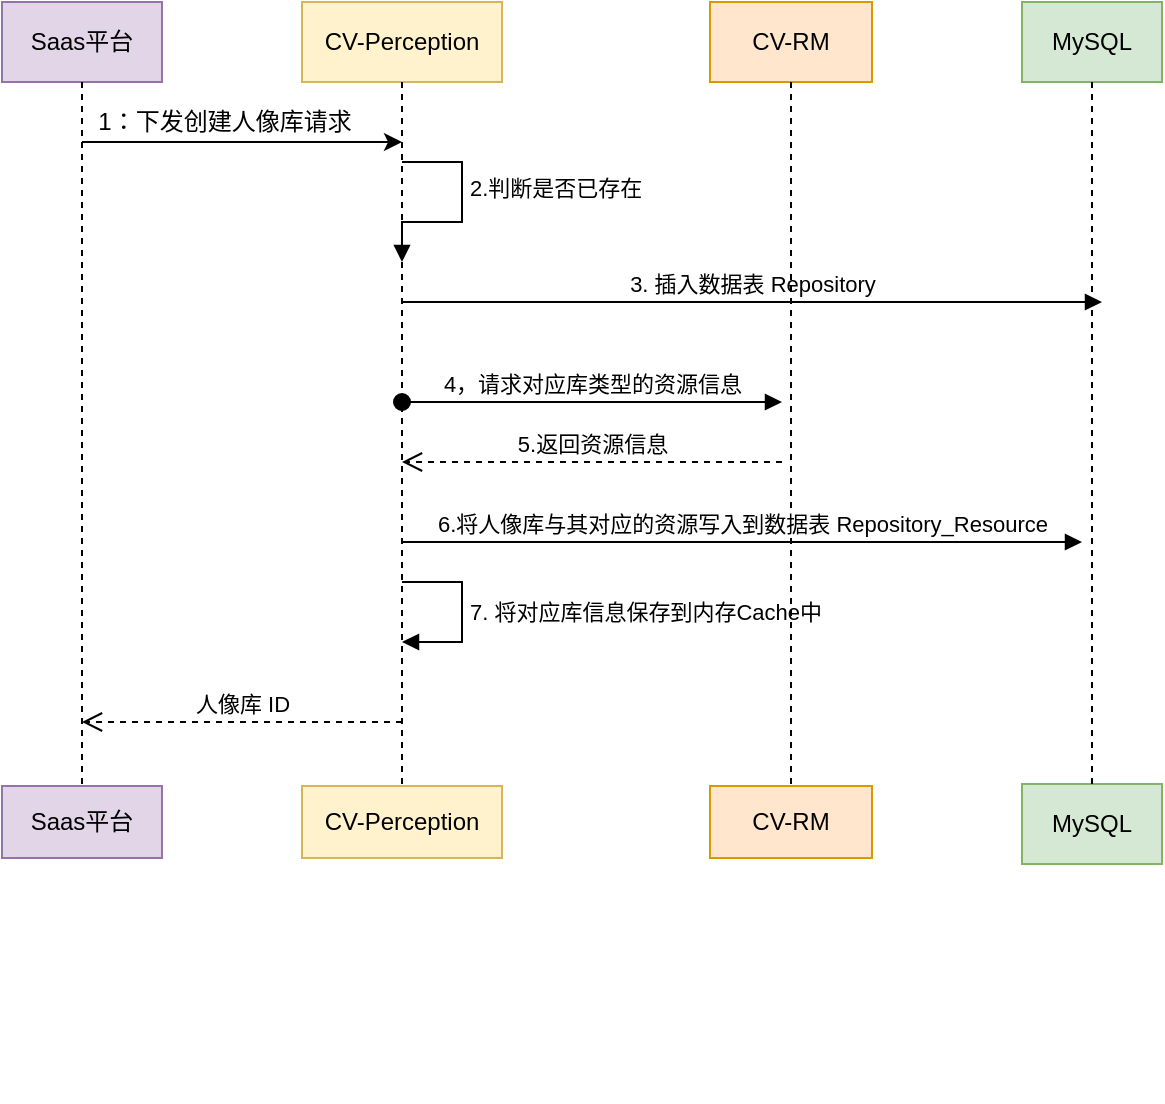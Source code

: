 <mxfile version="24.7.8">
  <diagram name="第 1 页" id="7Om6o-WO4HEuYXvUx-Oh">
    <mxGraphModel dx="1147" dy="730" grid="1" gridSize="10" guides="1" tooltips="1" connect="1" arrows="1" fold="1" page="1" pageScale="1" pageWidth="827" pageHeight="1169" math="0" shadow="0">
      <root>
        <mxCell id="0" />
        <mxCell id="1" parent="0" />
        <mxCell id="aWvWVetxjmr20OH63ybd-25" value="" style="group" parent="1" vertex="1" connectable="0">
          <mxGeometry x="60" y="70" width="210" height="550" as="geometry" />
        </mxCell>
        <mxCell id="aWvWVetxjmr20OH63ybd-26" value="Saas平台" style="rounded=0;whiteSpace=wrap;html=1;fillColor=#e1d5e7;strokeColor=#9673a6;" parent="aWvWVetxjmr20OH63ybd-25" vertex="1">
          <mxGeometry width="80" height="40" as="geometry" />
        </mxCell>
        <mxCell id="aWvWVetxjmr20OH63ybd-27" value="" style="endArrow=classic;html=1;rounded=0;" parent="aWvWVetxjmr20OH63ybd-25" edge="1">
          <mxGeometry width="50" height="50" relative="1" as="geometry">
            <mxPoint x="40" y="70" as="sourcePoint" />
            <mxPoint x="200" y="70" as="targetPoint" />
            <Array as="points" />
          </mxGeometry>
        </mxCell>
        <mxCell id="aWvWVetxjmr20OH63ybd-28" value="&lt;font style=&quot;font-size: 12px;&quot;&gt;1：下发创建人像库请求&lt;/font&gt;" style="edgeLabel;html=1;align=center;verticalAlign=middle;resizable=0;points=[];" parent="aWvWVetxjmr20OH63ybd-27" vertex="1" connectable="0">
          <mxGeometry x="-0.12" y="-4" relative="1" as="geometry">
            <mxPoint y="-14" as="offset" />
          </mxGeometry>
        </mxCell>
        <mxCell id="aWvWVetxjmr20OH63ybd-71" value="人像库 ID" style="html=1;verticalAlign=bottom;endArrow=open;dashed=1;endSize=8;curved=0;rounded=0;" parent="aWvWVetxjmr20OH63ybd-25" edge="1">
          <mxGeometry relative="1" as="geometry">
            <mxPoint x="200" y="360" as="sourcePoint" />
            <mxPoint x="40" y="360" as="targetPoint" />
          </mxGeometry>
        </mxCell>
        <mxCell id="aWvWVetxjmr20OH63ybd-52" value="Saas平台" style="rounded=0;whiteSpace=wrap;html=1;fillColor=#e1d5e7;strokeColor=#9673a6;" parent="aWvWVetxjmr20OH63ybd-25" vertex="1">
          <mxGeometry y="392" width="80" height="36" as="geometry" />
        </mxCell>
        <mxCell id="aWvWVetxjmr20OH63ybd-53" style="edgeStyle=orthogonalEdgeStyle;rounded=0;orthogonalLoop=1;jettySize=auto;html=1;entryX=0.5;entryY=0;entryDx=0;entryDy=0;endArrow=none;endFill=0;dashed=1;exitX=0.5;exitY=1;exitDx=0;exitDy=0;" parent="aWvWVetxjmr20OH63ybd-25" target="aWvWVetxjmr20OH63ybd-52" edge="1" source="aWvWVetxjmr20OH63ybd-26">
          <mxGeometry relative="1" as="geometry">
            <mxPoint y="40" as="sourcePoint" />
          </mxGeometry>
        </mxCell>
        <mxCell id="aWvWVetxjmr20OH63ybd-29" value="" style="group" parent="1" vertex="1" connectable="0">
          <mxGeometry x="414" y="70" width="81" height="550" as="geometry" />
        </mxCell>
        <mxCell id="aWvWVetxjmr20OH63ybd-30" value="CV-RM" style="rounded=0;whiteSpace=wrap;html=1;fillColor=#ffe6cc;strokeColor=#d79b00;" parent="aWvWVetxjmr20OH63ybd-29" vertex="1">
          <mxGeometry width="81" height="40" as="geometry" />
        </mxCell>
        <mxCell id="aWvWVetxjmr20OH63ybd-33" value="" style="group" parent="1" vertex="1" connectable="0">
          <mxGeometry x="570" y="70" width="70" height="550" as="geometry" />
        </mxCell>
        <mxCell id="aWvWVetxjmr20OH63ybd-34" value="MySQL" style="rounded=0;whiteSpace=wrap;html=1;fillColor=#d5e8d4;strokeColor=#82b366;" parent="aWvWVetxjmr20OH63ybd-33" vertex="1">
          <mxGeometry width="70" height="40" as="geometry" />
        </mxCell>
        <mxCell id="aWvWVetxjmr20OH63ybd-39" value="" style="group" parent="1" vertex="1" connectable="0">
          <mxGeometry x="210" y="70" width="100" height="550" as="geometry" />
        </mxCell>
        <mxCell id="aWvWVetxjmr20OH63ybd-40" value="CV-Perception" style="rounded=0;whiteSpace=wrap;html=1;fillColor=#fff2cc;strokeColor=#d6b656;" parent="aWvWVetxjmr20OH63ybd-39" vertex="1">
          <mxGeometry width="100" height="40" as="geometry" />
        </mxCell>
        <mxCell id="aWvWVetxjmr20OH63ybd-41" value="2.判断是否已存在" style="html=1;align=left;spacingLeft=2;endArrow=block;rounded=0;edgeStyle=orthogonalEdgeStyle;curved=0;rounded=0;" parent="aWvWVetxjmr20OH63ybd-39" edge="1">
          <mxGeometry x="-0.231" relative="1" as="geometry">
            <mxPoint x="50" y="80" as="sourcePoint" />
            <Array as="points">
              <mxPoint x="80" y="80" />
              <mxPoint x="80" y="110" />
              <mxPoint x="50" y="110" />
            </Array>
            <mxPoint x="50" y="130" as="targetPoint" />
            <mxPoint as="offset" />
          </mxGeometry>
        </mxCell>
        <mxCell id="aWvWVetxjmr20OH63ybd-66" value="3. 插入数据表 Repository" style="html=1;verticalAlign=bottom;endArrow=block;curved=0;rounded=0;" parent="aWvWVetxjmr20OH63ybd-39" edge="1">
          <mxGeometry width="80" relative="1" as="geometry">
            <mxPoint x="50" y="150" as="sourcePoint" />
            <mxPoint x="400" y="150" as="targetPoint" />
          </mxGeometry>
        </mxCell>
        <mxCell id="aWvWVetxjmr20OH63ybd-67" value="7. 将对应库信息保存到内存Cache中" style="html=1;align=left;spacingLeft=2;endArrow=block;rounded=0;edgeStyle=orthogonalEdgeStyle;curved=0;rounded=0;" parent="aWvWVetxjmr20OH63ybd-39" edge="1">
          <mxGeometry relative="1" as="geometry">
            <mxPoint x="50" y="290" as="sourcePoint" />
            <Array as="points">
              <mxPoint x="80" y="320" />
            </Array>
            <mxPoint x="50" y="320" as="targetPoint" />
          </mxGeometry>
        </mxCell>
        <mxCell id="aWvWVetxjmr20OH63ybd-50" value="CV-Perception" style="rounded=0;whiteSpace=wrap;html=1;fillColor=#fff2cc;strokeColor=#d6b656;" parent="1" vertex="1">
          <mxGeometry x="210" y="462" width="100" height="36" as="geometry" />
        </mxCell>
        <mxCell id="aWvWVetxjmr20OH63ybd-51" style="edgeStyle=orthogonalEdgeStyle;rounded=0;orthogonalLoop=1;jettySize=auto;html=1;exitX=0.5;exitY=1;exitDx=0;exitDy=0;entryX=0.5;entryY=0;entryDx=0;entryDy=0;endArrow=none;endFill=0;dashed=1;" parent="1" source="aWvWVetxjmr20OH63ybd-40" target="aWvWVetxjmr20OH63ybd-50" edge="1">
          <mxGeometry relative="1" as="geometry" />
        </mxCell>
        <mxCell id="aWvWVetxjmr20OH63ybd-54" value="CV-RM" style="rounded=0;whiteSpace=wrap;html=1;fillColor=#ffe6cc;strokeColor=#d79b00;" parent="1" vertex="1">
          <mxGeometry x="414" y="462" width="81" height="36" as="geometry" />
        </mxCell>
        <mxCell id="aWvWVetxjmr20OH63ybd-55" style="edgeStyle=orthogonalEdgeStyle;rounded=0;orthogonalLoop=1;jettySize=auto;html=1;exitX=0.5;exitY=1;exitDx=0;exitDy=0;entryX=0.5;entryY=0;entryDx=0;entryDy=0;endArrow=none;endFill=0;dashed=1;" parent="1" source="aWvWVetxjmr20OH63ybd-30" target="aWvWVetxjmr20OH63ybd-54" edge="1">
          <mxGeometry relative="1" as="geometry" />
        </mxCell>
        <mxCell id="aWvWVetxjmr20OH63ybd-58" value="MySQL" style="rounded=0;whiteSpace=wrap;html=1;fillColor=#d5e8d4;strokeColor=#82b366;" parent="1" vertex="1">
          <mxGeometry x="570" y="461" width="70" height="40" as="geometry" />
        </mxCell>
        <mxCell id="aWvWVetxjmr20OH63ybd-59" style="edgeStyle=orthogonalEdgeStyle;rounded=0;orthogonalLoop=1;jettySize=auto;html=1;exitX=0.5;exitY=1;exitDx=0;exitDy=0;entryX=0.5;entryY=0;entryDx=0;entryDy=0;endArrow=none;endFill=0;dashed=1;" parent="1" source="aWvWVetxjmr20OH63ybd-34" target="aWvWVetxjmr20OH63ybd-58" edge="1">
          <mxGeometry relative="1" as="geometry" />
        </mxCell>
        <mxCell id="aWvWVetxjmr20OH63ybd-43" value="4，请求对应库类型的资源信息" style="html=1;verticalAlign=bottom;startArrow=oval;startFill=1;endArrow=block;startSize=8;curved=0;rounded=0;" parent="1" edge="1">
          <mxGeometry width="60" relative="1" as="geometry">
            <mxPoint x="260" y="270" as="sourcePoint" />
            <mxPoint x="450" y="270" as="targetPoint" />
          </mxGeometry>
        </mxCell>
        <mxCell id="aWvWVetxjmr20OH63ybd-44" value="5.返回资源信息" style="html=1;verticalAlign=bottom;endArrow=open;dashed=1;endSize=8;curved=0;rounded=0;" parent="1" edge="1">
          <mxGeometry relative="1" as="geometry">
            <mxPoint x="450" y="300" as="sourcePoint" />
            <mxPoint x="260" y="300" as="targetPoint" />
            <mxPoint as="offset" />
          </mxGeometry>
        </mxCell>
        <mxCell id="aWvWVetxjmr20OH63ybd-45" value="6.将人像库与其对应的资源写入到数据表 Repository_Resource" style="html=1;verticalAlign=bottom;endArrow=block;curved=0;rounded=0;" parent="1" edge="1">
          <mxGeometry width="80" relative="1" as="geometry">
            <mxPoint x="260" y="340" as="sourcePoint" />
            <mxPoint x="600" y="340" as="targetPoint" />
          </mxGeometry>
        </mxCell>
      </root>
    </mxGraphModel>
  </diagram>
</mxfile>

